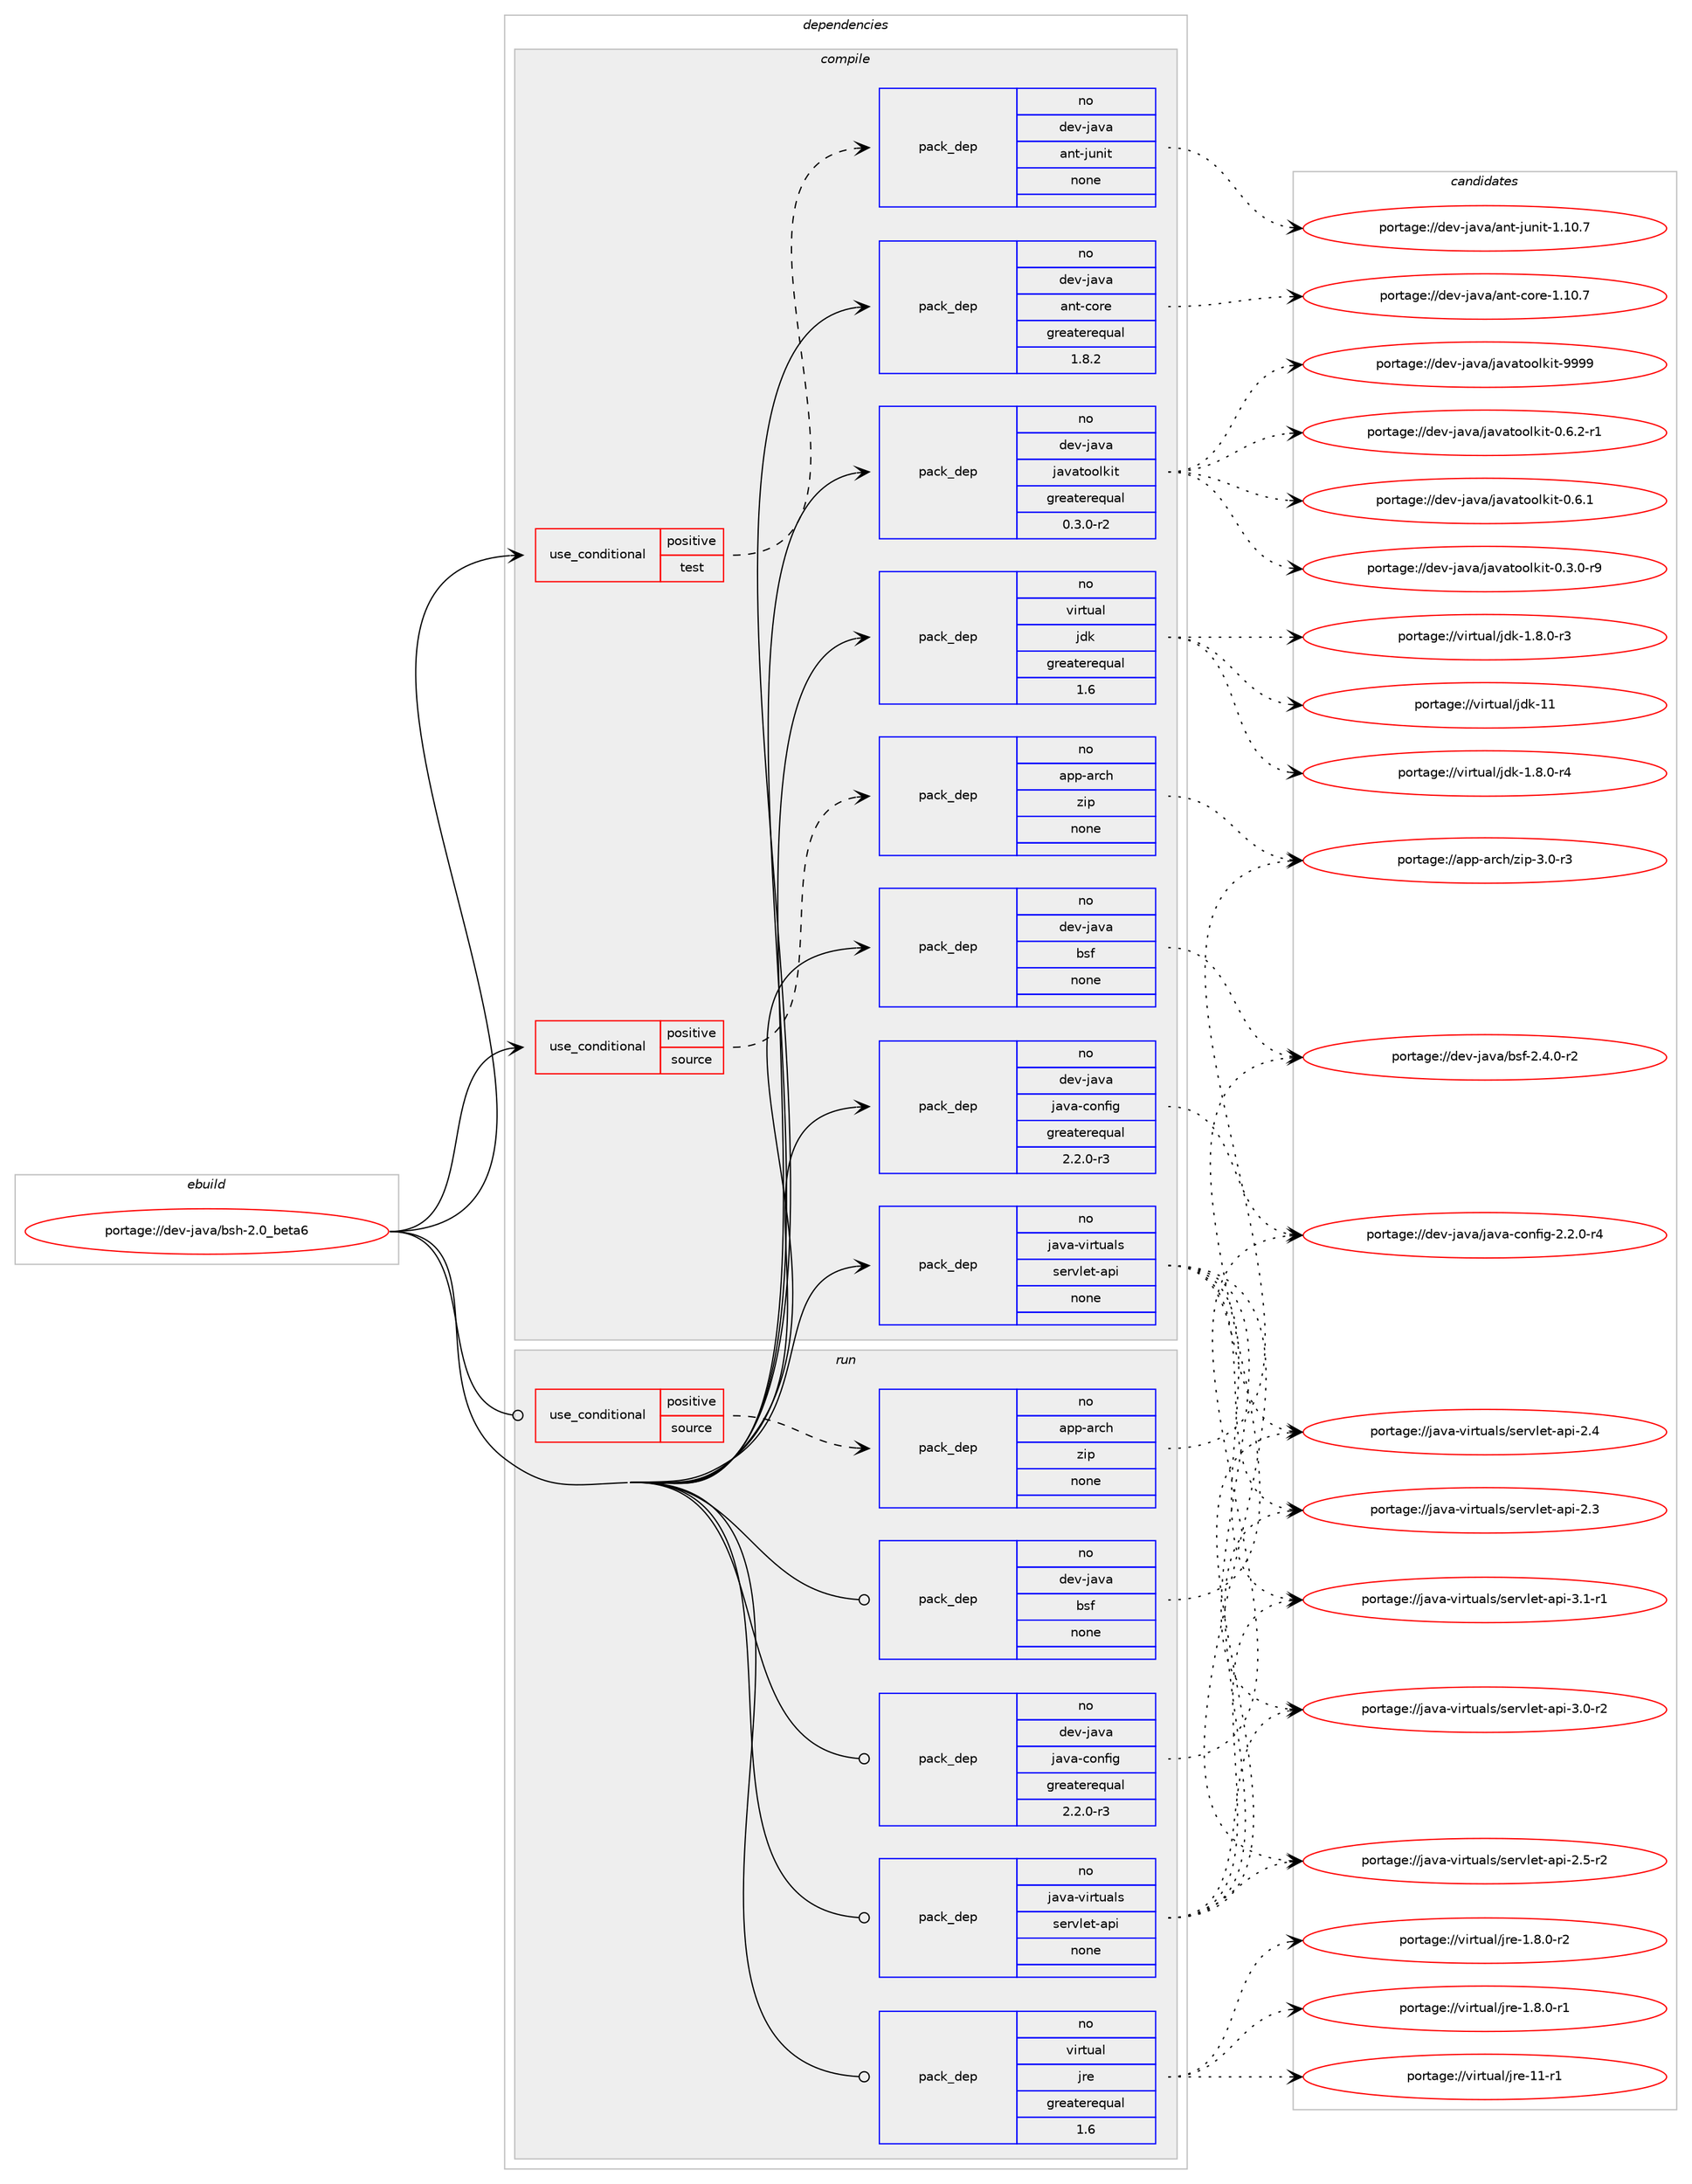 digraph prolog {

# *************
# Graph options
# *************

newrank=true;
concentrate=true;
compound=true;
graph [rankdir=LR,fontname=Helvetica,fontsize=10,ranksep=1.5];#, ranksep=2.5, nodesep=0.2];
edge  [arrowhead=vee];
node  [fontname=Helvetica,fontsize=10];

# **********
# The ebuild
# **********

subgraph cluster_leftcol {
color=gray;
label=<<i>ebuild</i>>;
id [label="portage://dev-java/bsh-2.0_beta6", color=red, width=4, href="../dev-java/bsh-2.0_beta6.svg"];
}

# ****************
# The dependencies
# ****************

subgraph cluster_midcol {
color=gray;
label=<<i>dependencies</i>>;
subgraph cluster_compile {
fillcolor="#eeeeee";
style=filled;
label=<<i>compile</i>>;
subgraph cond130526 {
dependency533427 [label=<<TABLE BORDER="0" CELLBORDER="1" CELLSPACING="0" CELLPADDING="4"><TR><TD ROWSPAN="3" CELLPADDING="10">use_conditional</TD></TR><TR><TD>positive</TD></TR><TR><TD>source</TD></TR></TABLE>>, shape=none, color=red];
subgraph pack397280 {
dependency533428 [label=<<TABLE BORDER="0" CELLBORDER="1" CELLSPACING="0" CELLPADDING="4" WIDTH="220"><TR><TD ROWSPAN="6" CELLPADDING="30">pack_dep</TD></TR><TR><TD WIDTH="110">no</TD></TR><TR><TD>app-arch</TD></TR><TR><TD>zip</TD></TR><TR><TD>none</TD></TR><TR><TD></TD></TR></TABLE>>, shape=none, color=blue];
}
dependency533427:e -> dependency533428:w [weight=20,style="dashed",arrowhead="vee"];
}
id:e -> dependency533427:w [weight=20,style="solid",arrowhead="vee"];
subgraph cond130527 {
dependency533429 [label=<<TABLE BORDER="0" CELLBORDER="1" CELLSPACING="0" CELLPADDING="4"><TR><TD ROWSPAN="3" CELLPADDING="10">use_conditional</TD></TR><TR><TD>positive</TD></TR><TR><TD>test</TD></TR></TABLE>>, shape=none, color=red];
subgraph pack397281 {
dependency533430 [label=<<TABLE BORDER="0" CELLBORDER="1" CELLSPACING="0" CELLPADDING="4" WIDTH="220"><TR><TD ROWSPAN="6" CELLPADDING="30">pack_dep</TD></TR><TR><TD WIDTH="110">no</TD></TR><TR><TD>dev-java</TD></TR><TR><TD>ant-junit</TD></TR><TR><TD>none</TD></TR><TR><TD></TD></TR></TABLE>>, shape=none, color=blue];
}
dependency533429:e -> dependency533430:w [weight=20,style="dashed",arrowhead="vee"];
}
id:e -> dependency533429:w [weight=20,style="solid",arrowhead="vee"];
subgraph pack397282 {
dependency533431 [label=<<TABLE BORDER="0" CELLBORDER="1" CELLSPACING="0" CELLPADDING="4" WIDTH="220"><TR><TD ROWSPAN="6" CELLPADDING="30">pack_dep</TD></TR><TR><TD WIDTH="110">no</TD></TR><TR><TD>dev-java</TD></TR><TR><TD>ant-core</TD></TR><TR><TD>greaterequal</TD></TR><TR><TD>1.8.2</TD></TR></TABLE>>, shape=none, color=blue];
}
id:e -> dependency533431:w [weight=20,style="solid",arrowhead="vee"];
subgraph pack397283 {
dependency533432 [label=<<TABLE BORDER="0" CELLBORDER="1" CELLSPACING="0" CELLPADDING="4" WIDTH="220"><TR><TD ROWSPAN="6" CELLPADDING="30">pack_dep</TD></TR><TR><TD WIDTH="110">no</TD></TR><TR><TD>dev-java</TD></TR><TR><TD>bsf</TD></TR><TR><TD>none</TD></TR><TR><TD></TD></TR></TABLE>>, shape=none, color=blue];
}
id:e -> dependency533432:w [weight=20,style="solid",arrowhead="vee"];
subgraph pack397284 {
dependency533433 [label=<<TABLE BORDER="0" CELLBORDER="1" CELLSPACING="0" CELLPADDING="4" WIDTH="220"><TR><TD ROWSPAN="6" CELLPADDING="30">pack_dep</TD></TR><TR><TD WIDTH="110">no</TD></TR><TR><TD>dev-java</TD></TR><TR><TD>java-config</TD></TR><TR><TD>greaterequal</TD></TR><TR><TD>2.2.0-r3</TD></TR></TABLE>>, shape=none, color=blue];
}
id:e -> dependency533433:w [weight=20,style="solid",arrowhead="vee"];
subgraph pack397285 {
dependency533434 [label=<<TABLE BORDER="0" CELLBORDER="1" CELLSPACING="0" CELLPADDING="4" WIDTH="220"><TR><TD ROWSPAN="6" CELLPADDING="30">pack_dep</TD></TR><TR><TD WIDTH="110">no</TD></TR><TR><TD>dev-java</TD></TR><TR><TD>javatoolkit</TD></TR><TR><TD>greaterequal</TD></TR><TR><TD>0.3.0-r2</TD></TR></TABLE>>, shape=none, color=blue];
}
id:e -> dependency533434:w [weight=20,style="solid",arrowhead="vee"];
subgraph pack397286 {
dependency533435 [label=<<TABLE BORDER="0" CELLBORDER="1" CELLSPACING="0" CELLPADDING="4" WIDTH="220"><TR><TD ROWSPAN="6" CELLPADDING="30">pack_dep</TD></TR><TR><TD WIDTH="110">no</TD></TR><TR><TD>java-virtuals</TD></TR><TR><TD>servlet-api</TD></TR><TR><TD>none</TD></TR><TR><TD></TD></TR></TABLE>>, shape=none, color=blue];
}
id:e -> dependency533435:w [weight=20,style="solid",arrowhead="vee"];
subgraph pack397287 {
dependency533436 [label=<<TABLE BORDER="0" CELLBORDER="1" CELLSPACING="0" CELLPADDING="4" WIDTH="220"><TR><TD ROWSPAN="6" CELLPADDING="30">pack_dep</TD></TR><TR><TD WIDTH="110">no</TD></TR><TR><TD>virtual</TD></TR><TR><TD>jdk</TD></TR><TR><TD>greaterequal</TD></TR><TR><TD>1.6</TD></TR></TABLE>>, shape=none, color=blue];
}
id:e -> dependency533436:w [weight=20,style="solid",arrowhead="vee"];
}
subgraph cluster_compileandrun {
fillcolor="#eeeeee";
style=filled;
label=<<i>compile and run</i>>;
}
subgraph cluster_run {
fillcolor="#eeeeee";
style=filled;
label=<<i>run</i>>;
subgraph cond130528 {
dependency533437 [label=<<TABLE BORDER="0" CELLBORDER="1" CELLSPACING="0" CELLPADDING="4"><TR><TD ROWSPAN="3" CELLPADDING="10">use_conditional</TD></TR><TR><TD>positive</TD></TR><TR><TD>source</TD></TR></TABLE>>, shape=none, color=red];
subgraph pack397288 {
dependency533438 [label=<<TABLE BORDER="0" CELLBORDER="1" CELLSPACING="0" CELLPADDING="4" WIDTH="220"><TR><TD ROWSPAN="6" CELLPADDING="30">pack_dep</TD></TR><TR><TD WIDTH="110">no</TD></TR><TR><TD>app-arch</TD></TR><TR><TD>zip</TD></TR><TR><TD>none</TD></TR><TR><TD></TD></TR></TABLE>>, shape=none, color=blue];
}
dependency533437:e -> dependency533438:w [weight=20,style="dashed",arrowhead="vee"];
}
id:e -> dependency533437:w [weight=20,style="solid",arrowhead="odot"];
subgraph pack397289 {
dependency533439 [label=<<TABLE BORDER="0" CELLBORDER="1" CELLSPACING="0" CELLPADDING="4" WIDTH="220"><TR><TD ROWSPAN="6" CELLPADDING="30">pack_dep</TD></TR><TR><TD WIDTH="110">no</TD></TR><TR><TD>dev-java</TD></TR><TR><TD>bsf</TD></TR><TR><TD>none</TD></TR><TR><TD></TD></TR></TABLE>>, shape=none, color=blue];
}
id:e -> dependency533439:w [weight=20,style="solid",arrowhead="odot"];
subgraph pack397290 {
dependency533440 [label=<<TABLE BORDER="0" CELLBORDER="1" CELLSPACING="0" CELLPADDING="4" WIDTH="220"><TR><TD ROWSPAN="6" CELLPADDING="30">pack_dep</TD></TR><TR><TD WIDTH="110">no</TD></TR><TR><TD>dev-java</TD></TR><TR><TD>java-config</TD></TR><TR><TD>greaterequal</TD></TR><TR><TD>2.2.0-r3</TD></TR></TABLE>>, shape=none, color=blue];
}
id:e -> dependency533440:w [weight=20,style="solid",arrowhead="odot"];
subgraph pack397291 {
dependency533441 [label=<<TABLE BORDER="0" CELLBORDER="1" CELLSPACING="0" CELLPADDING="4" WIDTH="220"><TR><TD ROWSPAN="6" CELLPADDING="30">pack_dep</TD></TR><TR><TD WIDTH="110">no</TD></TR><TR><TD>java-virtuals</TD></TR><TR><TD>servlet-api</TD></TR><TR><TD>none</TD></TR><TR><TD></TD></TR></TABLE>>, shape=none, color=blue];
}
id:e -> dependency533441:w [weight=20,style="solid",arrowhead="odot"];
subgraph pack397292 {
dependency533442 [label=<<TABLE BORDER="0" CELLBORDER="1" CELLSPACING="0" CELLPADDING="4" WIDTH="220"><TR><TD ROWSPAN="6" CELLPADDING="30">pack_dep</TD></TR><TR><TD WIDTH="110">no</TD></TR><TR><TD>virtual</TD></TR><TR><TD>jre</TD></TR><TR><TD>greaterequal</TD></TR><TR><TD>1.6</TD></TR></TABLE>>, shape=none, color=blue];
}
id:e -> dependency533442:w [weight=20,style="solid",arrowhead="odot"];
}
}

# **************
# The candidates
# **************

subgraph cluster_choices {
rank=same;
color=gray;
label=<<i>candidates</i>>;

subgraph choice397280 {
color=black;
nodesep=1;
choice9711211245971149910447122105112455146484511451 [label="portage://app-arch/zip-3.0-r3", color=red, width=4,href="../app-arch/zip-3.0-r3.svg"];
dependency533428:e -> choice9711211245971149910447122105112455146484511451:w [style=dotted,weight="100"];
}
subgraph choice397281 {
color=black;
nodesep=1;
choice10010111845106971189747971101164510611711010511645494649484655 [label="portage://dev-java/ant-junit-1.10.7", color=red, width=4,href="../dev-java/ant-junit-1.10.7.svg"];
dependency533430:e -> choice10010111845106971189747971101164510611711010511645494649484655:w [style=dotted,weight="100"];
}
subgraph choice397282 {
color=black;
nodesep=1;
choice1001011184510697118974797110116459911111410145494649484655 [label="portage://dev-java/ant-core-1.10.7", color=red, width=4,href="../dev-java/ant-core-1.10.7.svg"];
dependency533431:e -> choice1001011184510697118974797110116459911111410145494649484655:w [style=dotted,weight="100"];
}
subgraph choice397283 {
color=black;
nodesep=1;
choice10010111845106971189747981151024550465246484511450 [label="portage://dev-java/bsf-2.4.0-r2", color=red, width=4,href="../dev-java/bsf-2.4.0-r2.svg"];
dependency533432:e -> choice10010111845106971189747981151024550465246484511450:w [style=dotted,weight="100"];
}
subgraph choice397284 {
color=black;
nodesep=1;
choice10010111845106971189747106971189745991111101021051034550465046484511452 [label="portage://dev-java/java-config-2.2.0-r4", color=red, width=4,href="../dev-java/java-config-2.2.0-r4.svg"];
dependency533433:e -> choice10010111845106971189747106971189745991111101021051034550465046484511452:w [style=dotted,weight="100"];
}
subgraph choice397285 {
color=black;
nodesep=1;
choice1001011184510697118974710697118971161111111081071051164557575757 [label="portage://dev-java/javatoolkit-9999", color=red, width=4,href="../dev-java/javatoolkit-9999.svg"];
choice1001011184510697118974710697118971161111111081071051164548465446504511449 [label="portage://dev-java/javatoolkit-0.6.2-r1", color=red, width=4,href="../dev-java/javatoolkit-0.6.2-r1.svg"];
choice100101118451069711897471069711897116111111108107105116454846544649 [label="portage://dev-java/javatoolkit-0.6.1", color=red, width=4,href="../dev-java/javatoolkit-0.6.1.svg"];
choice1001011184510697118974710697118971161111111081071051164548465146484511457 [label="portage://dev-java/javatoolkit-0.3.0-r9", color=red, width=4,href="../dev-java/javatoolkit-0.3.0-r9.svg"];
dependency533434:e -> choice1001011184510697118974710697118971161111111081071051164557575757:w [style=dotted,weight="100"];
dependency533434:e -> choice1001011184510697118974710697118971161111111081071051164548465446504511449:w [style=dotted,weight="100"];
dependency533434:e -> choice100101118451069711897471069711897116111111108107105116454846544649:w [style=dotted,weight="100"];
dependency533434:e -> choice1001011184510697118974710697118971161111111081071051164548465146484511457:w [style=dotted,weight="100"];
}
subgraph choice397286 {
color=black;
nodesep=1;
choice10697118974511810511411611797108115471151011141181081011164597112105455146494511449 [label="portage://java-virtuals/servlet-api-3.1-r1", color=red, width=4,href="../java-virtuals/servlet-api-3.1-r1.svg"];
choice10697118974511810511411611797108115471151011141181081011164597112105455146484511450 [label="portage://java-virtuals/servlet-api-3.0-r2", color=red, width=4,href="../java-virtuals/servlet-api-3.0-r2.svg"];
choice10697118974511810511411611797108115471151011141181081011164597112105455046534511450 [label="portage://java-virtuals/servlet-api-2.5-r2", color=red, width=4,href="../java-virtuals/servlet-api-2.5-r2.svg"];
choice1069711897451181051141161179710811547115101114118108101116459711210545504652 [label="portage://java-virtuals/servlet-api-2.4", color=red, width=4,href="../java-virtuals/servlet-api-2.4.svg"];
choice1069711897451181051141161179710811547115101114118108101116459711210545504651 [label="portage://java-virtuals/servlet-api-2.3", color=red, width=4,href="../java-virtuals/servlet-api-2.3.svg"];
dependency533435:e -> choice10697118974511810511411611797108115471151011141181081011164597112105455146494511449:w [style=dotted,weight="100"];
dependency533435:e -> choice10697118974511810511411611797108115471151011141181081011164597112105455146484511450:w [style=dotted,weight="100"];
dependency533435:e -> choice10697118974511810511411611797108115471151011141181081011164597112105455046534511450:w [style=dotted,weight="100"];
dependency533435:e -> choice1069711897451181051141161179710811547115101114118108101116459711210545504652:w [style=dotted,weight="100"];
dependency533435:e -> choice1069711897451181051141161179710811547115101114118108101116459711210545504651:w [style=dotted,weight="100"];
}
subgraph choice397287 {
color=black;
nodesep=1;
choice1181051141161179710847106100107454949 [label="portage://virtual/jdk-11", color=red, width=4,href="../virtual/jdk-11.svg"];
choice11810511411611797108471061001074549465646484511452 [label="portage://virtual/jdk-1.8.0-r4", color=red, width=4,href="../virtual/jdk-1.8.0-r4.svg"];
choice11810511411611797108471061001074549465646484511451 [label="portage://virtual/jdk-1.8.0-r3", color=red, width=4,href="../virtual/jdk-1.8.0-r3.svg"];
dependency533436:e -> choice1181051141161179710847106100107454949:w [style=dotted,weight="100"];
dependency533436:e -> choice11810511411611797108471061001074549465646484511452:w [style=dotted,weight="100"];
dependency533436:e -> choice11810511411611797108471061001074549465646484511451:w [style=dotted,weight="100"];
}
subgraph choice397288 {
color=black;
nodesep=1;
choice9711211245971149910447122105112455146484511451 [label="portage://app-arch/zip-3.0-r3", color=red, width=4,href="../app-arch/zip-3.0-r3.svg"];
dependency533438:e -> choice9711211245971149910447122105112455146484511451:w [style=dotted,weight="100"];
}
subgraph choice397289 {
color=black;
nodesep=1;
choice10010111845106971189747981151024550465246484511450 [label="portage://dev-java/bsf-2.4.0-r2", color=red, width=4,href="../dev-java/bsf-2.4.0-r2.svg"];
dependency533439:e -> choice10010111845106971189747981151024550465246484511450:w [style=dotted,weight="100"];
}
subgraph choice397290 {
color=black;
nodesep=1;
choice10010111845106971189747106971189745991111101021051034550465046484511452 [label="portage://dev-java/java-config-2.2.0-r4", color=red, width=4,href="../dev-java/java-config-2.2.0-r4.svg"];
dependency533440:e -> choice10010111845106971189747106971189745991111101021051034550465046484511452:w [style=dotted,weight="100"];
}
subgraph choice397291 {
color=black;
nodesep=1;
choice10697118974511810511411611797108115471151011141181081011164597112105455146494511449 [label="portage://java-virtuals/servlet-api-3.1-r1", color=red, width=4,href="../java-virtuals/servlet-api-3.1-r1.svg"];
choice10697118974511810511411611797108115471151011141181081011164597112105455146484511450 [label="portage://java-virtuals/servlet-api-3.0-r2", color=red, width=4,href="../java-virtuals/servlet-api-3.0-r2.svg"];
choice10697118974511810511411611797108115471151011141181081011164597112105455046534511450 [label="portage://java-virtuals/servlet-api-2.5-r2", color=red, width=4,href="../java-virtuals/servlet-api-2.5-r2.svg"];
choice1069711897451181051141161179710811547115101114118108101116459711210545504652 [label="portage://java-virtuals/servlet-api-2.4", color=red, width=4,href="../java-virtuals/servlet-api-2.4.svg"];
choice1069711897451181051141161179710811547115101114118108101116459711210545504651 [label="portage://java-virtuals/servlet-api-2.3", color=red, width=4,href="../java-virtuals/servlet-api-2.3.svg"];
dependency533441:e -> choice10697118974511810511411611797108115471151011141181081011164597112105455146494511449:w [style=dotted,weight="100"];
dependency533441:e -> choice10697118974511810511411611797108115471151011141181081011164597112105455146484511450:w [style=dotted,weight="100"];
dependency533441:e -> choice10697118974511810511411611797108115471151011141181081011164597112105455046534511450:w [style=dotted,weight="100"];
dependency533441:e -> choice1069711897451181051141161179710811547115101114118108101116459711210545504652:w [style=dotted,weight="100"];
dependency533441:e -> choice1069711897451181051141161179710811547115101114118108101116459711210545504651:w [style=dotted,weight="100"];
}
subgraph choice397292 {
color=black;
nodesep=1;
choice11810511411611797108471061141014549494511449 [label="portage://virtual/jre-11-r1", color=red, width=4,href="../virtual/jre-11-r1.svg"];
choice11810511411611797108471061141014549465646484511450 [label="portage://virtual/jre-1.8.0-r2", color=red, width=4,href="../virtual/jre-1.8.0-r2.svg"];
choice11810511411611797108471061141014549465646484511449 [label="portage://virtual/jre-1.8.0-r1", color=red, width=4,href="../virtual/jre-1.8.0-r1.svg"];
dependency533442:e -> choice11810511411611797108471061141014549494511449:w [style=dotted,weight="100"];
dependency533442:e -> choice11810511411611797108471061141014549465646484511450:w [style=dotted,weight="100"];
dependency533442:e -> choice11810511411611797108471061141014549465646484511449:w [style=dotted,weight="100"];
}
}

}
